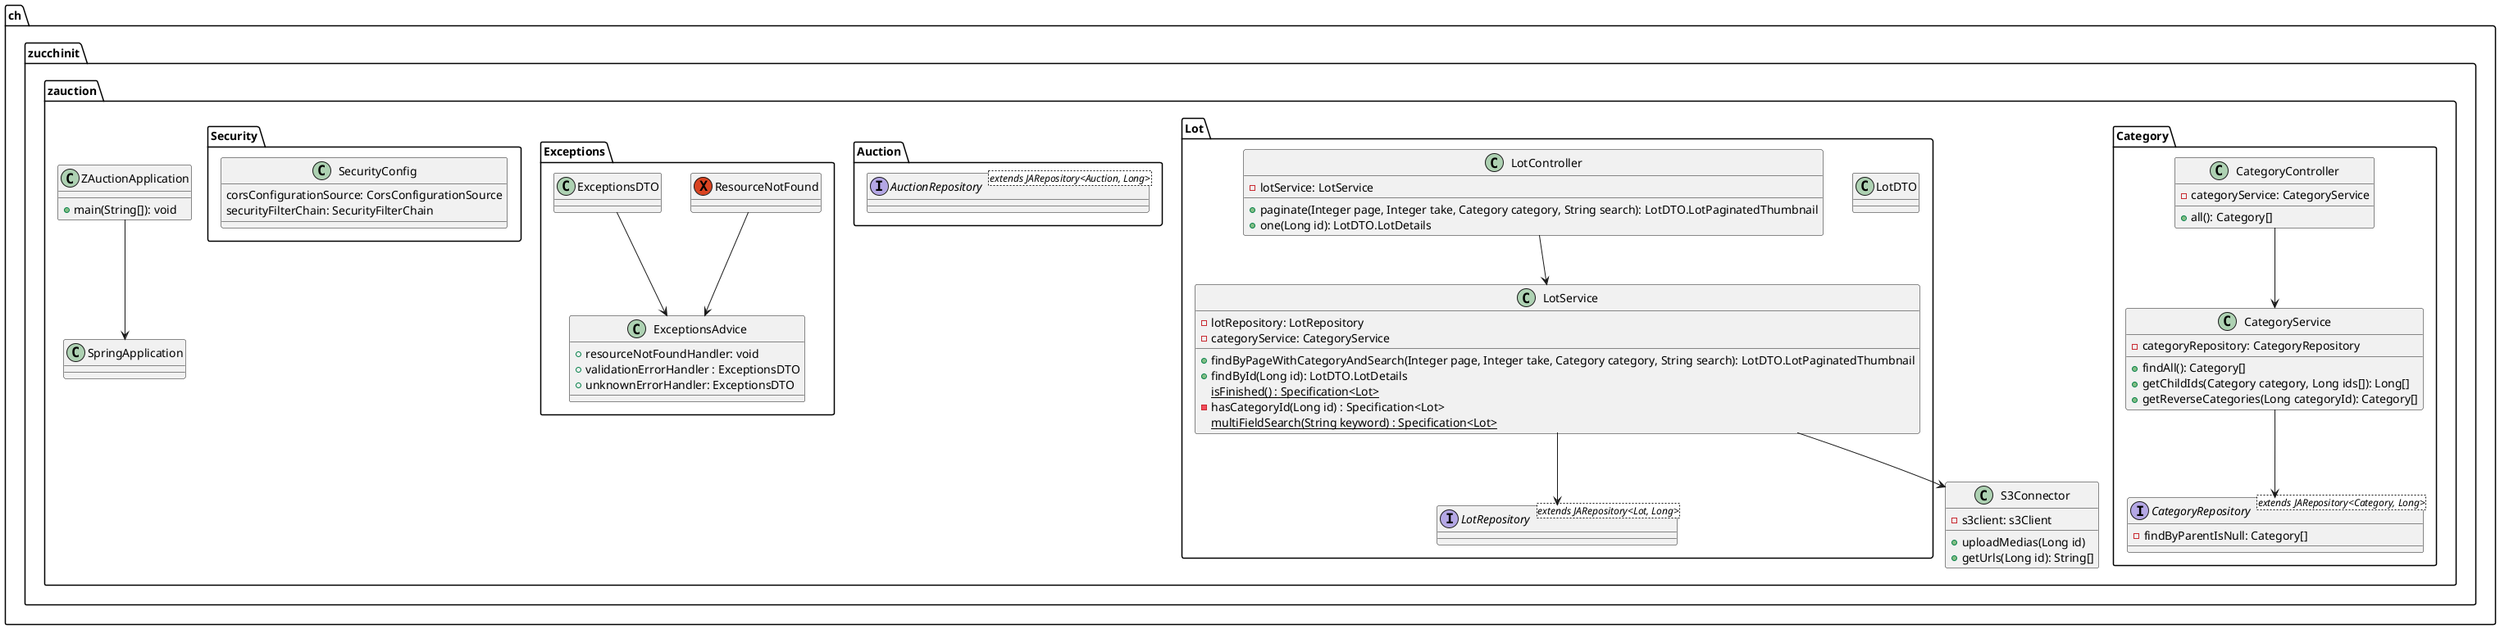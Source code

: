 @startuml

package ch.zucchinit.zauction {
    class SpringApplication
    class ZAuctionApplication {
        +main(String[]): void
    }
    "ZAuctionApplication" --> "SpringApplication"

    package Category {
        interface CategoryRepository<extends JARepository<Category, Long>> {
            -findByParentIsNull: Category[]
        }
        class CategoryController {
            -categoryService: CategoryService
            +all(): Category[]
        }
        class CategoryService {
            -categoryRepository: CategoryRepository
            +findAll(): Category[]
            +getChildIds(Category category, Long ids[]): Long[]
            +getReverseCategories(Long categoryId): Category[]
        }

        "CategoryController" --> "CategoryService"
        "CategoryService" --> "CategoryRepository"
    }

    package Lot {
        interface LotRepository<extends JARepository<Lot, Long>>
        class LotDTO
        class LotController {
            -lotService: LotService
            +paginate(Integer page, Integer take, Category category, String search): LotDTO.LotPaginatedThumbnail
            +one(Long id): LotDTO.LotDetails
        }
        class LotService {
            -lotRepository: LotRepository
            -categoryService: CategoryService
            +findByPageWithCategoryAndSearch(Integer page, Integer take, Category category, String search): LotDTO.LotPaginatedThumbnail
            +findById(Long id): LotDTO.LotDetails
            {static} isFinished() : Specification<Lot>
            -hasCategoryId(Long id) : Specification<Lot>
            {static} multiFieldSearch(String keyword) : Specification<Lot>
        }

        "LotController" --> "LotService"
        "LotService" --> "LotRepository"
    }

    package Auction {
        interface AuctionRepository<extends JARepository<Auction, Long>>
   }

    package Exceptions {
        exception "ResourceNotFound"
        class "ExceptionsDTO" {}
        class ExceptionsAdvice {
            + resourceNotFoundHandler: void
            + validationErrorHandler : ExceptionsDTO
            + unknownErrorHandler: ExceptionsDTO
        }

        "ResourceNotFound" --> "ExceptionsAdvice"
        "ExceptionsDTO" --> "ExceptionsAdvice"
    }

    package Security {
        class SecurityConfig {
            corsConfigurationSource: CorsConfigurationSource
            securityFilterChain: SecurityFilterChain
        }
    }

    class S3Connector {
        -s3client: s3Client
        +uploadMedias(Long id)
        +getUrls(Long id): String[]
    }
    "LotService" --> "S3Connector"
}

@enduml
